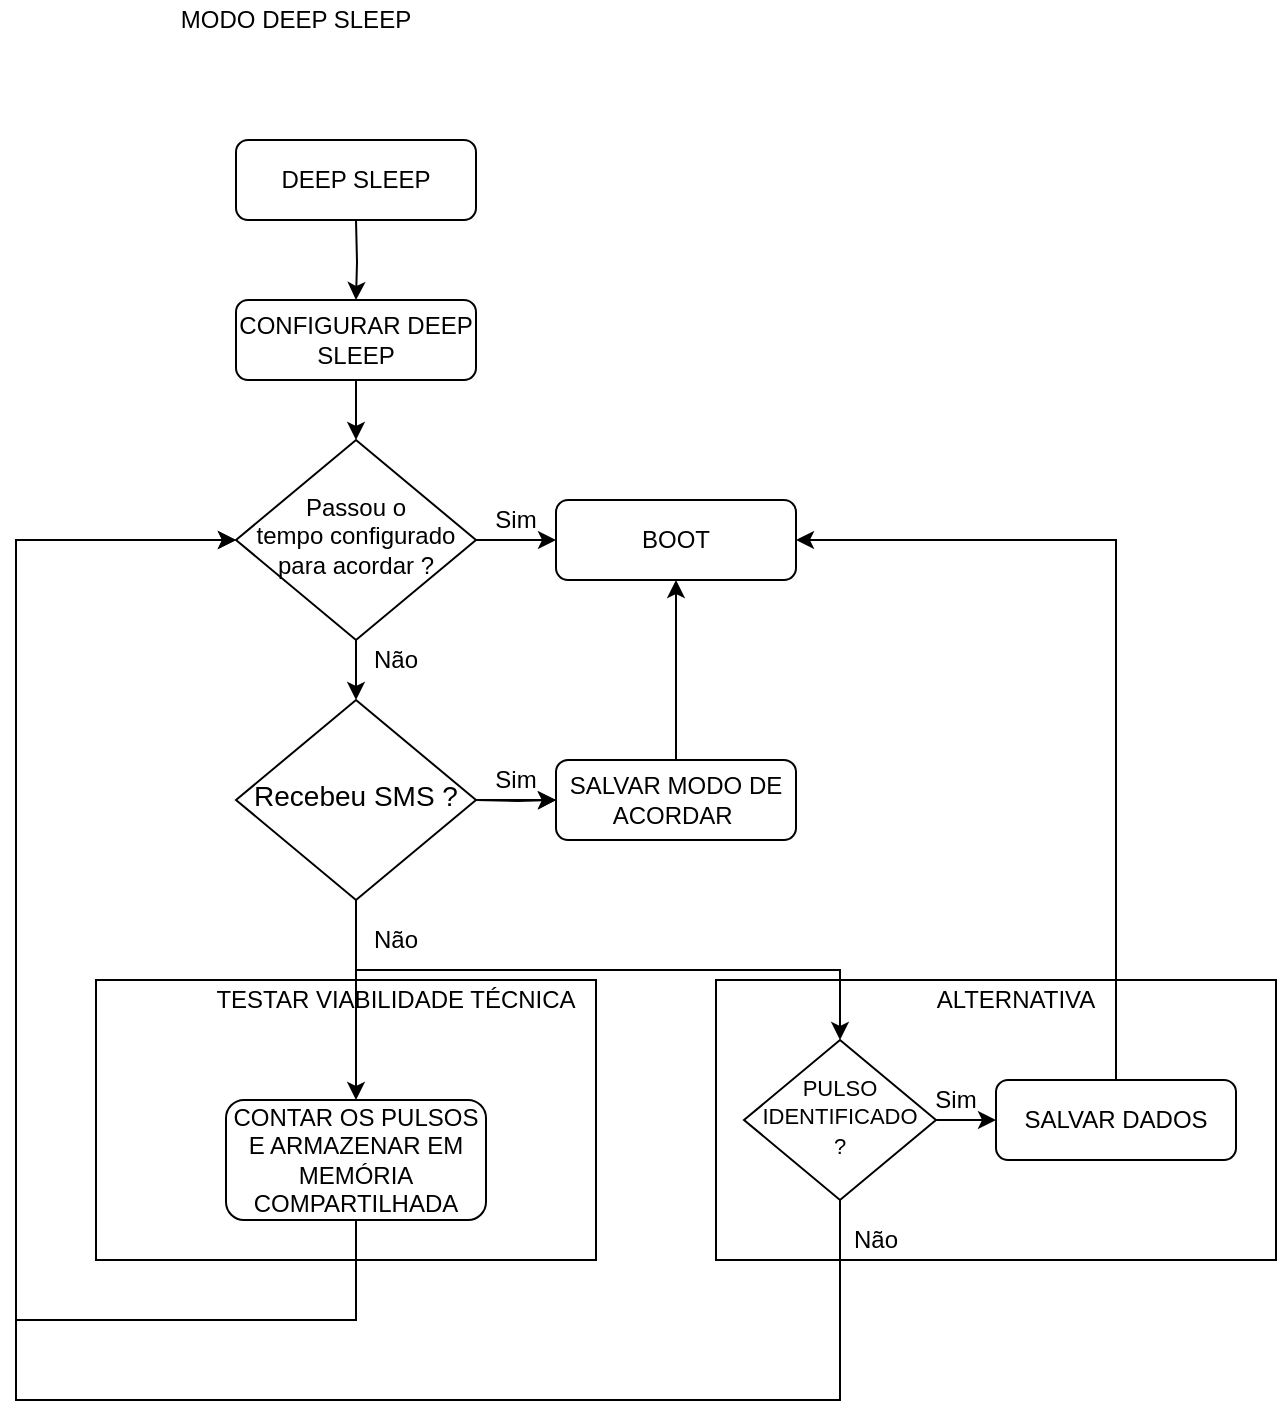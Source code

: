 <mxfile version="14.6.10" type="device"><diagram id="C5RBs43oDa-KdzZeNtuy" name="Page-1"><mxGraphModel dx="946" dy="591" grid="1" gridSize="10" guides="1" tooltips="1" connect="1" arrows="1" fold="1" page="1" pageScale="1" pageWidth="827" pageHeight="1169" background="#ffffff" math="0" shadow="0"><root><mxCell id="WIyWlLk6GJQsqaUBKTNV-0"/><mxCell id="WIyWlLk6GJQsqaUBKTNV-1" parent="WIyWlLk6GJQsqaUBKTNV-0"/><mxCell id="SJXFpH2W0b2iR1z_YxFt-0" value="" style="edgeStyle=orthogonalEdgeStyle;rounded=0;orthogonalLoop=1;jettySize=auto;html=1;" edge="1" parent="WIyWlLk6GJQsqaUBKTNV-1" target="SJXFpH2W0b2iR1z_YxFt-2"><mxGeometry relative="1" as="geometry"><mxPoint x="220" y="160" as="sourcePoint"/></mxGeometry></mxCell><mxCell id="SJXFpH2W0b2iR1z_YxFt-1" value="" style="edgeStyle=orthogonalEdgeStyle;rounded=0;orthogonalLoop=1;jettySize=auto;html=1;" edge="1" parent="WIyWlLk6GJQsqaUBKTNV-1" source="SJXFpH2W0b2iR1z_YxFt-2" target="SJXFpH2W0b2iR1z_YxFt-5"><mxGeometry relative="1" as="geometry"/></mxCell><mxCell id="SJXFpH2W0b2iR1z_YxFt-2" value="CONFIGURAR DEEP SLEEP" style="rounded=1;whiteSpace=wrap;html=1;fontSize=12;glass=0;strokeWidth=1;shadow=0;" vertex="1" parent="WIyWlLk6GJQsqaUBKTNV-1"><mxGeometry x="160" y="200" width="120" height="40" as="geometry"/></mxCell><mxCell id="SJXFpH2W0b2iR1z_YxFt-3" value="" style="edgeStyle=orthogonalEdgeStyle;rounded=0;orthogonalLoop=1;jettySize=auto;html=1;" edge="1" parent="WIyWlLk6GJQsqaUBKTNV-1" source="SJXFpH2W0b2iR1z_YxFt-5" target="SJXFpH2W0b2iR1z_YxFt-6"><mxGeometry relative="1" as="geometry"/></mxCell><mxCell id="SJXFpH2W0b2iR1z_YxFt-4" value="" style="edgeStyle=orthogonalEdgeStyle;rounded=0;orthogonalLoop=1;jettySize=auto;html=1;" edge="1" parent="WIyWlLk6GJQsqaUBKTNV-1" source="SJXFpH2W0b2iR1z_YxFt-5" target="SJXFpH2W0b2iR1z_YxFt-8"><mxGeometry relative="1" as="geometry"/></mxCell><mxCell id="SJXFpH2W0b2iR1z_YxFt-5" value="&lt;font style=&quot;font-size: 12px&quot;&gt;Passou o &lt;br&gt;tempo configurado para acordar ?&lt;/font&gt;" style="rhombus;whiteSpace=wrap;html=1;shadow=0;fontFamily=Helvetica;fontSize=12;align=center;strokeWidth=1;spacing=6;spacingTop=-4;" vertex="1" parent="WIyWlLk6GJQsqaUBKTNV-1"><mxGeometry x="160" y="270" width="120" height="100" as="geometry"/></mxCell><mxCell id="SJXFpH2W0b2iR1z_YxFt-6" value="BOOT" style="rounded=1;whiteSpace=wrap;html=1;fontSize=12;glass=0;strokeWidth=1;shadow=0;" vertex="1" parent="WIyWlLk6GJQsqaUBKTNV-1"><mxGeometry x="320" y="300" width="120" height="40" as="geometry"/></mxCell><mxCell id="SJXFpH2W0b2iR1z_YxFt-7" value="" style="edgeStyle=orthogonalEdgeStyle;rounded=0;orthogonalLoop=1;jettySize=auto;html=1;" edge="1" parent="WIyWlLk6GJQsqaUBKTNV-1" source="SJXFpH2W0b2iR1z_YxFt-8" target="SJXFpH2W0b2iR1z_YxFt-12"><mxGeometry relative="1" as="geometry"/></mxCell><mxCell id="SJXFpH2W0b2iR1z_YxFt-23" style="edgeStyle=orthogonalEdgeStyle;rounded=0;orthogonalLoop=1;jettySize=auto;html=1;exitX=0.5;exitY=1;exitDx=0;exitDy=0;entryX=0.5;entryY=0;entryDx=0;entryDy=0;" edge="1" parent="WIyWlLk6GJQsqaUBKTNV-1" source="SJXFpH2W0b2iR1z_YxFt-8" target="SJXFpH2W0b2iR1z_YxFt-19"><mxGeometry relative="1" as="geometry"/></mxCell><mxCell id="SJXFpH2W0b2iR1z_YxFt-29" style="edgeStyle=orthogonalEdgeStyle;rounded=0;orthogonalLoop=1;jettySize=auto;html=1;exitX=0.5;exitY=1;exitDx=0;exitDy=0;entryX=0.5;entryY=0;entryDx=0;entryDy=0;" edge="1" parent="WIyWlLk6GJQsqaUBKTNV-1" source="SJXFpH2W0b2iR1z_YxFt-8" target="SJXFpH2W0b2iR1z_YxFt-28"><mxGeometry relative="1" as="geometry"/></mxCell><mxCell id="SJXFpH2W0b2iR1z_YxFt-8" value="&lt;font style=&quot;font-size: 14px&quot;&gt;Recebeu SMS ?&lt;/font&gt;" style="rhombus;whiteSpace=wrap;html=1;shadow=0;fontFamily=Helvetica;fontSize=12;align=center;strokeWidth=1;spacing=6;spacingTop=-4;" vertex="1" parent="WIyWlLk6GJQsqaUBKTNV-1"><mxGeometry x="160" y="400" width="120" height="100" as="geometry"/></mxCell><mxCell id="SJXFpH2W0b2iR1z_YxFt-9" value="Sim" style="text;html=1;strokeColor=none;fillColor=none;align=center;verticalAlign=middle;whiteSpace=wrap;rounded=0;" vertex="1" parent="WIyWlLk6GJQsqaUBKTNV-1"><mxGeometry x="280" y="300" width="40" height="20" as="geometry"/></mxCell><mxCell id="SJXFpH2W0b2iR1z_YxFt-10" value="Não" style="text;html=1;strokeColor=none;fillColor=none;align=center;verticalAlign=middle;whiteSpace=wrap;rounded=0;" vertex="1" parent="WIyWlLk6GJQsqaUBKTNV-1"><mxGeometry x="220" y="370" width="40" height="20" as="geometry"/></mxCell><mxCell id="SJXFpH2W0b2iR1z_YxFt-11" value="" style="edgeStyle=orthogonalEdgeStyle;rounded=0;orthogonalLoop=1;jettySize=auto;html=1;" edge="1" parent="WIyWlLk6GJQsqaUBKTNV-1" target="SJXFpH2W0b2iR1z_YxFt-12"><mxGeometry relative="1" as="geometry"><mxPoint x="280" y="450" as="sourcePoint"/></mxGeometry></mxCell><mxCell id="SJXFpH2W0b2iR1z_YxFt-16" value="" style="edgeStyle=orthogonalEdgeStyle;rounded=0;orthogonalLoop=1;jettySize=auto;html=1;" edge="1" parent="WIyWlLk6GJQsqaUBKTNV-1" source="SJXFpH2W0b2iR1z_YxFt-12" target="SJXFpH2W0b2iR1z_YxFt-6"><mxGeometry relative="1" as="geometry"/></mxCell><mxCell id="SJXFpH2W0b2iR1z_YxFt-12" value="SALVAR MODO DE ACORDAR&amp;nbsp;" style="rounded=1;whiteSpace=wrap;html=1;fontSize=12;glass=0;strokeWidth=1;shadow=0;" vertex="1" parent="WIyWlLk6GJQsqaUBKTNV-1"><mxGeometry x="320" y="430" width="120" height="40" as="geometry"/></mxCell><mxCell id="SJXFpH2W0b2iR1z_YxFt-13" value="Sim" style="text;html=1;strokeColor=none;fillColor=none;align=center;verticalAlign=middle;whiteSpace=wrap;rounded=0;" vertex="1" parent="WIyWlLk6GJQsqaUBKTNV-1"><mxGeometry x="280" y="430" width="40" height="20" as="geometry"/></mxCell><mxCell id="SJXFpH2W0b2iR1z_YxFt-14" value="DEEP SLEEP" style="rounded=1;whiteSpace=wrap;html=1;fontSize=12;glass=0;strokeWidth=1;shadow=0;" vertex="1" parent="WIyWlLk6GJQsqaUBKTNV-1"><mxGeometry x="160" y="120" width="120" height="40" as="geometry"/></mxCell><mxCell id="SJXFpH2W0b2iR1z_YxFt-15" value="MODO DEEP SLEEP" style="text;html=1;strokeColor=none;fillColor=none;align=center;verticalAlign=middle;whiteSpace=wrap;rounded=0;" vertex="1" parent="WIyWlLk6GJQsqaUBKTNV-1"><mxGeometry x="110" y="50" width="160" height="20" as="geometry"/></mxCell><mxCell id="SJXFpH2W0b2iR1z_YxFt-17" value="" style="rounded=0;whiteSpace=wrap;html=1;fillColor=none;" vertex="1" parent="WIyWlLk6GJQsqaUBKTNV-1"><mxGeometry x="90" y="540" width="250" height="140" as="geometry"/></mxCell><mxCell id="SJXFpH2W0b2iR1z_YxFt-35" style="edgeStyle=orthogonalEdgeStyle;rounded=0;orthogonalLoop=1;jettySize=auto;html=1;exitX=0.5;exitY=1;exitDx=0;exitDy=0;entryX=0;entryY=0.5;entryDx=0;entryDy=0;" edge="1" parent="WIyWlLk6GJQsqaUBKTNV-1" source="SJXFpH2W0b2iR1z_YxFt-19" target="SJXFpH2W0b2iR1z_YxFt-5"><mxGeometry relative="1" as="geometry"><Array as="points"><mxPoint x="220" y="710"/><mxPoint x="50" y="710"/><mxPoint x="50" y="320"/></Array></mxGeometry></mxCell><mxCell id="SJXFpH2W0b2iR1z_YxFt-19" value="CONTAR OS PULSOS E ARMAZENAR EM MEMÓRIA COMPARTILHADA" style="rounded=1;whiteSpace=wrap;html=1;fontSize=12;glass=0;strokeWidth=1;shadow=0;" vertex="1" parent="WIyWlLk6GJQsqaUBKTNV-1"><mxGeometry x="155" y="600" width="130" height="60" as="geometry"/></mxCell><mxCell id="SJXFpH2W0b2iR1z_YxFt-20" value="TESTAR VIABILIDADE TÉCNICA" style="text;html=1;strokeColor=none;fillColor=none;align=center;verticalAlign=middle;whiteSpace=wrap;rounded=0;" vertex="1" parent="WIyWlLk6GJQsqaUBKTNV-1"><mxGeometry x="140" y="540" width="200" height="20" as="geometry"/></mxCell><mxCell id="SJXFpH2W0b2iR1z_YxFt-24" value="Não" style="text;html=1;strokeColor=none;fillColor=none;align=center;verticalAlign=middle;whiteSpace=wrap;rounded=0;" vertex="1" parent="WIyWlLk6GJQsqaUBKTNV-1"><mxGeometry x="220" y="510" width="40" height="20" as="geometry"/></mxCell><mxCell id="SJXFpH2W0b2iR1z_YxFt-25" value="" style="rounded=0;whiteSpace=wrap;html=1;fillColor=none;" vertex="1" parent="WIyWlLk6GJQsqaUBKTNV-1"><mxGeometry x="400" y="540" width="280" height="140" as="geometry"/></mxCell><mxCell id="SJXFpH2W0b2iR1z_YxFt-27" value="ALTERNATIVA" style="text;html=1;strokeColor=none;fillColor=none;align=center;verticalAlign=middle;whiteSpace=wrap;rounded=0;" vertex="1" parent="WIyWlLk6GJQsqaUBKTNV-1"><mxGeometry x="450" y="540" width="200" height="20" as="geometry"/></mxCell><mxCell id="SJXFpH2W0b2iR1z_YxFt-31" style="edgeStyle=orthogonalEdgeStyle;rounded=0;orthogonalLoop=1;jettySize=auto;html=1;exitX=1;exitY=0.5;exitDx=0;exitDy=0;entryX=0;entryY=0.5;entryDx=0;entryDy=0;" edge="1" parent="WIyWlLk6GJQsqaUBKTNV-1" source="SJXFpH2W0b2iR1z_YxFt-28" target="SJXFpH2W0b2iR1z_YxFt-30"><mxGeometry relative="1" as="geometry"/></mxCell><mxCell id="SJXFpH2W0b2iR1z_YxFt-34" style="edgeStyle=orthogonalEdgeStyle;rounded=0;orthogonalLoop=1;jettySize=auto;html=1;exitX=0.5;exitY=1;exitDx=0;exitDy=0;entryX=0;entryY=0.5;entryDx=0;entryDy=0;" edge="1" parent="WIyWlLk6GJQsqaUBKTNV-1" source="SJXFpH2W0b2iR1z_YxFt-28" target="SJXFpH2W0b2iR1z_YxFt-5"><mxGeometry relative="1" as="geometry"><Array as="points"><mxPoint x="462" y="750"/><mxPoint x="50" y="750"/><mxPoint x="50" y="320"/></Array></mxGeometry></mxCell><mxCell id="SJXFpH2W0b2iR1z_YxFt-28" value="&lt;font style=&quot;font-size: 11px&quot;&gt;PULSO IDENTIFICADO ?&lt;/font&gt;" style="rhombus;whiteSpace=wrap;html=1;shadow=0;fontFamily=Helvetica;fontSize=12;align=center;strokeWidth=1;spacing=6;spacingTop=-4;" vertex="1" parent="WIyWlLk6GJQsqaUBKTNV-1"><mxGeometry x="414" y="570" width="96" height="80" as="geometry"/></mxCell><mxCell id="SJXFpH2W0b2iR1z_YxFt-33" style="edgeStyle=orthogonalEdgeStyle;rounded=0;orthogonalLoop=1;jettySize=auto;html=1;exitX=0.5;exitY=0;exitDx=0;exitDy=0;entryX=1;entryY=0.5;entryDx=0;entryDy=0;" edge="1" parent="WIyWlLk6GJQsqaUBKTNV-1" source="SJXFpH2W0b2iR1z_YxFt-30" target="SJXFpH2W0b2iR1z_YxFt-6"><mxGeometry relative="1" as="geometry"/></mxCell><mxCell id="SJXFpH2W0b2iR1z_YxFt-30" value="SALVAR DADOS" style="rounded=1;whiteSpace=wrap;html=1;fontSize=12;glass=0;strokeWidth=1;shadow=0;" vertex="1" parent="WIyWlLk6GJQsqaUBKTNV-1"><mxGeometry x="540" y="590" width="120" height="40" as="geometry"/></mxCell><mxCell id="SJXFpH2W0b2iR1z_YxFt-32" value="Sim" style="text;html=1;strokeColor=none;fillColor=none;align=center;verticalAlign=middle;whiteSpace=wrap;rounded=0;" vertex="1" parent="WIyWlLk6GJQsqaUBKTNV-1"><mxGeometry x="500" y="590" width="40" height="20" as="geometry"/></mxCell><mxCell id="SJXFpH2W0b2iR1z_YxFt-36" value="Não" style="text;html=1;strokeColor=none;fillColor=none;align=center;verticalAlign=middle;whiteSpace=wrap;rounded=0;" vertex="1" parent="WIyWlLk6GJQsqaUBKTNV-1"><mxGeometry x="460" y="660" width="40" height="20" as="geometry"/></mxCell></root></mxGraphModel></diagram></mxfile>
